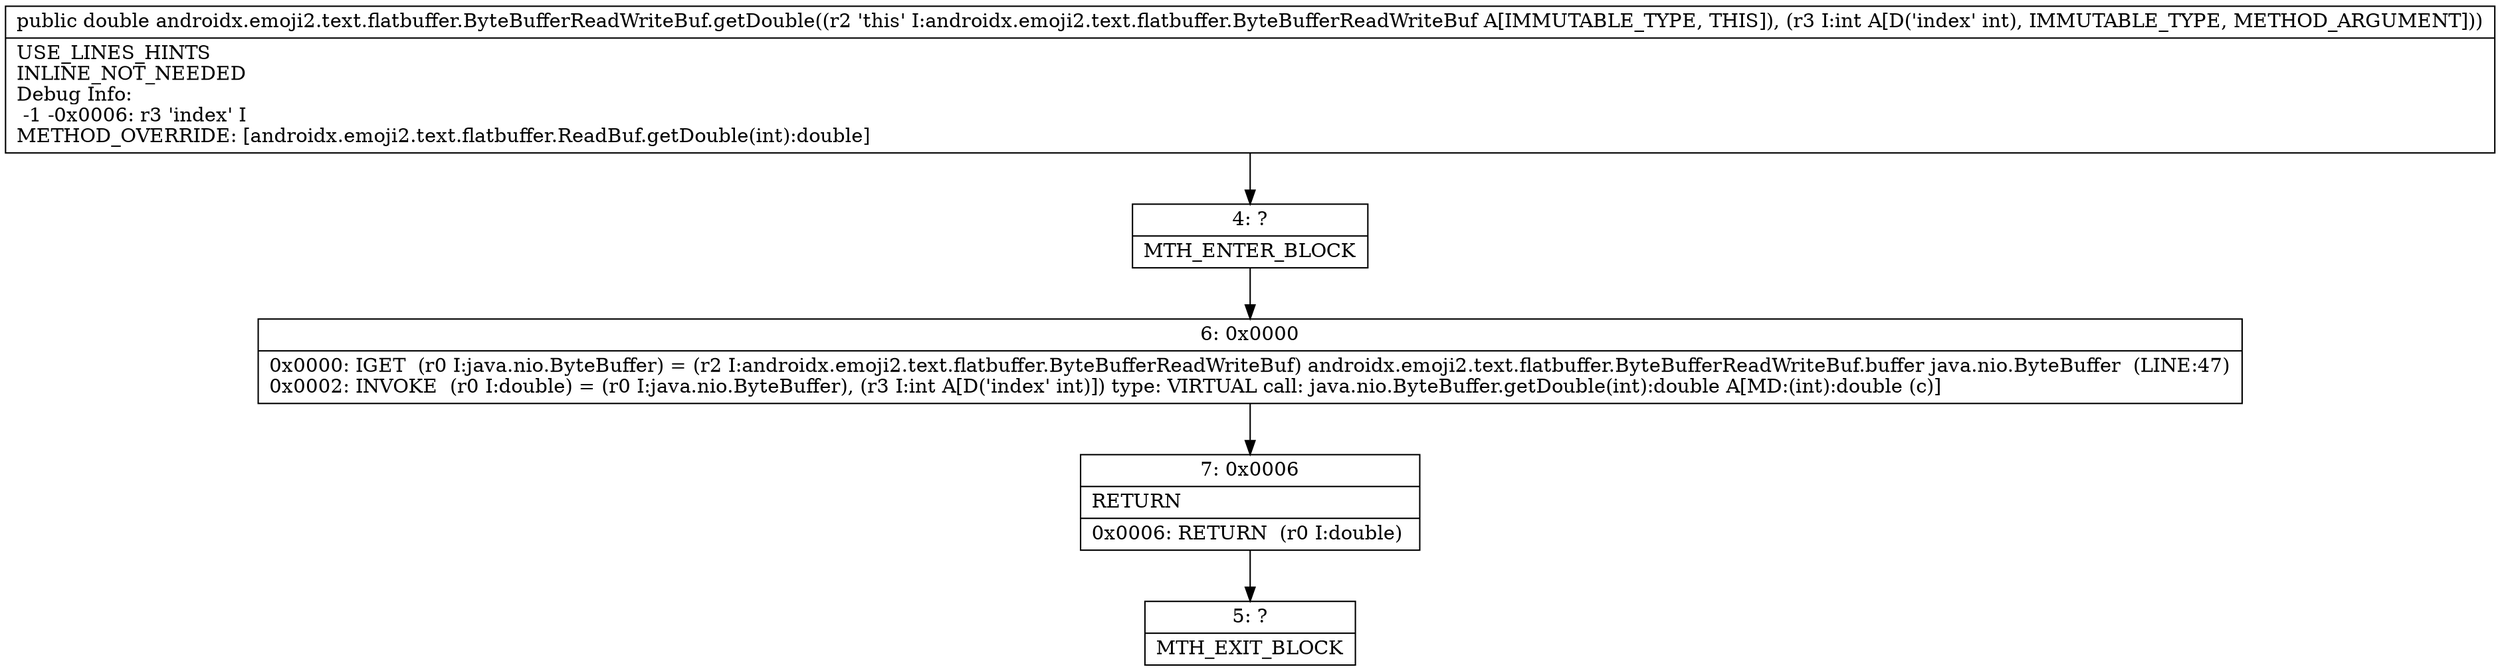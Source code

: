 digraph "CFG forandroidx.emoji2.text.flatbuffer.ByteBufferReadWriteBuf.getDouble(I)D" {
Node_4 [shape=record,label="{4\:\ ?|MTH_ENTER_BLOCK\l}"];
Node_6 [shape=record,label="{6\:\ 0x0000|0x0000: IGET  (r0 I:java.nio.ByteBuffer) = (r2 I:androidx.emoji2.text.flatbuffer.ByteBufferReadWriteBuf) androidx.emoji2.text.flatbuffer.ByteBufferReadWriteBuf.buffer java.nio.ByteBuffer  (LINE:47)\l0x0002: INVOKE  (r0 I:double) = (r0 I:java.nio.ByteBuffer), (r3 I:int A[D('index' int)]) type: VIRTUAL call: java.nio.ByteBuffer.getDouble(int):double A[MD:(int):double (c)]\l}"];
Node_7 [shape=record,label="{7\:\ 0x0006|RETURN\l|0x0006: RETURN  (r0 I:double) \l}"];
Node_5 [shape=record,label="{5\:\ ?|MTH_EXIT_BLOCK\l}"];
MethodNode[shape=record,label="{public double androidx.emoji2.text.flatbuffer.ByteBufferReadWriteBuf.getDouble((r2 'this' I:androidx.emoji2.text.flatbuffer.ByteBufferReadWriteBuf A[IMMUTABLE_TYPE, THIS]), (r3 I:int A[D('index' int), IMMUTABLE_TYPE, METHOD_ARGUMENT]))  | USE_LINES_HINTS\lINLINE_NOT_NEEDED\lDebug Info:\l  \-1 \-0x0006: r3 'index' I\lMETHOD_OVERRIDE: [androidx.emoji2.text.flatbuffer.ReadBuf.getDouble(int):double]\l}"];
MethodNode -> Node_4;Node_4 -> Node_6;
Node_6 -> Node_7;
Node_7 -> Node_5;
}

